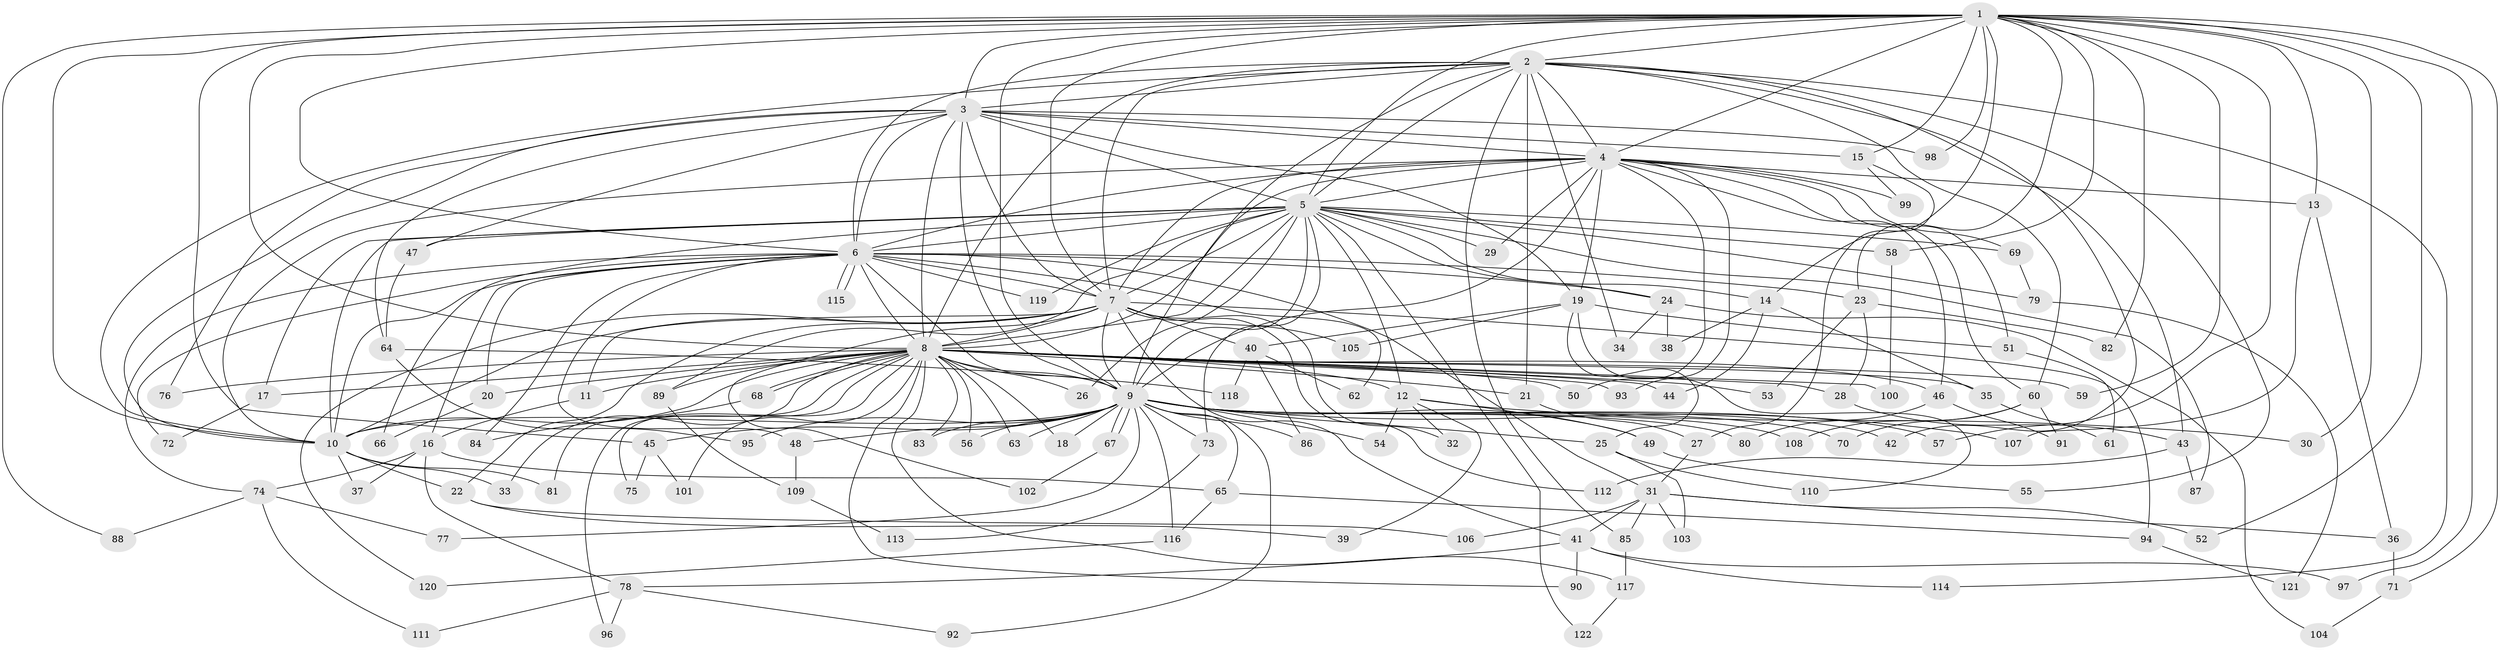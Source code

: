 // Generated by graph-tools (version 1.1) at 2025/11/02/27/25 16:11:01]
// undirected, 122 vertices, 269 edges
graph export_dot {
graph [start="1"]
  node [color=gray90,style=filled];
  1;
  2;
  3;
  4;
  5;
  6;
  7;
  8;
  9;
  10;
  11;
  12;
  13;
  14;
  15;
  16;
  17;
  18;
  19;
  20;
  21;
  22;
  23;
  24;
  25;
  26;
  27;
  28;
  29;
  30;
  31;
  32;
  33;
  34;
  35;
  36;
  37;
  38;
  39;
  40;
  41;
  42;
  43;
  44;
  45;
  46;
  47;
  48;
  49;
  50;
  51;
  52;
  53;
  54;
  55;
  56;
  57;
  58;
  59;
  60;
  61;
  62;
  63;
  64;
  65;
  66;
  67;
  68;
  69;
  70;
  71;
  72;
  73;
  74;
  75;
  76;
  77;
  78;
  79;
  80;
  81;
  82;
  83;
  84;
  85;
  86;
  87;
  88;
  89;
  90;
  91;
  92;
  93;
  94;
  95;
  96;
  97;
  98;
  99;
  100;
  101;
  102;
  103;
  104;
  105;
  106;
  107;
  108;
  109;
  110;
  111;
  112;
  113;
  114;
  115;
  116;
  117;
  118;
  119;
  120;
  121;
  122;
  1 -- 2;
  1 -- 3;
  1 -- 4;
  1 -- 5;
  1 -- 6;
  1 -- 7;
  1 -- 8;
  1 -- 9;
  1 -- 10;
  1 -- 13;
  1 -- 14;
  1 -- 15;
  1 -- 23;
  1 -- 30;
  1 -- 45;
  1 -- 52;
  1 -- 57;
  1 -- 58;
  1 -- 59;
  1 -- 71;
  1 -- 82;
  1 -- 88;
  1 -- 97;
  1 -- 98;
  2 -- 3;
  2 -- 4;
  2 -- 5;
  2 -- 6;
  2 -- 7;
  2 -- 8;
  2 -- 9;
  2 -- 10;
  2 -- 21;
  2 -- 34;
  2 -- 42;
  2 -- 43;
  2 -- 55;
  2 -- 60;
  2 -- 85;
  2 -- 114;
  3 -- 4;
  3 -- 5;
  3 -- 6;
  3 -- 7;
  3 -- 8;
  3 -- 9;
  3 -- 10;
  3 -- 15;
  3 -- 19;
  3 -- 47;
  3 -- 64;
  3 -- 76;
  3 -- 98;
  4 -- 5;
  4 -- 6;
  4 -- 7;
  4 -- 8;
  4 -- 9;
  4 -- 10;
  4 -- 13;
  4 -- 19;
  4 -- 29;
  4 -- 46;
  4 -- 50;
  4 -- 51;
  4 -- 60;
  4 -- 69;
  4 -- 93;
  4 -- 99;
  5 -- 6;
  5 -- 7;
  5 -- 8;
  5 -- 9;
  5 -- 10;
  5 -- 12;
  5 -- 14;
  5 -- 17;
  5 -- 24;
  5 -- 26;
  5 -- 29;
  5 -- 47;
  5 -- 58;
  5 -- 66;
  5 -- 69;
  5 -- 73;
  5 -- 79;
  5 -- 87;
  5 -- 89;
  5 -- 119;
  5 -- 122;
  6 -- 7;
  6 -- 8;
  6 -- 9;
  6 -- 10;
  6 -- 16;
  6 -- 20;
  6 -- 23;
  6 -- 24;
  6 -- 31;
  6 -- 48;
  6 -- 62;
  6 -- 72;
  6 -- 74;
  6 -- 84;
  6 -- 115;
  6 -- 115;
  6 -- 119;
  7 -- 8;
  7 -- 9;
  7 -- 10;
  7 -- 11;
  7 -- 22;
  7 -- 32;
  7 -- 40;
  7 -- 41;
  7 -- 94;
  7 -- 102;
  7 -- 105;
  7 -- 112;
  7 -- 120;
  8 -- 9;
  8 -- 10;
  8 -- 11;
  8 -- 12;
  8 -- 17;
  8 -- 18;
  8 -- 20;
  8 -- 21;
  8 -- 26;
  8 -- 28;
  8 -- 33;
  8 -- 35;
  8 -- 44;
  8 -- 46;
  8 -- 50;
  8 -- 53;
  8 -- 56;
  8 -- 59;
  8 -- 63;
  8 -- 68;
  8 -- 68;
  8 -- 75;
  8 -- 76;
  8 -- 81;
  8 -- 83;
  8 -- 89;
  8 -- 90;
  8 -- 93;
  8 -- 96;
  8 -- 100;
  8 -- 101;
  8 -- 117;
  9 -- 10;
  9 -- 18;
  9 -- 25;
  9 -- 42;
  9 -- 45;
  9 -- 48;
  9 -- 49;
  9 -- 54;
  9 -- 56;
  9 -- 57;
  9 -- 63;
  9 -- 65;
  9 -- 67;
  9 -- 67;
  9 -- 70;
  9 -- 73;
  9 -- 77;
  9 -- 80;
  9 -- 83;
  9 -- 86;
  9 -- 92;
  9 -- 95;
  9 -- 107;
  9 -- 108;
  9 -- 116;
  10 -- 22;
  10 -- 33;
  10 -- 37;
  10 -- 81;
  11 -- 16;
  12 -- 30;
  12 -- 32;
  12 -- 39;
  12 -- 49;
  12 -- 54;
  13 -- 36;
  13 -- 107;
  14 -- 35;
  14 -- 38;
  14 -- 44;
  15 -- 27;
  15 -- 99;
  16 -- 37;
  16 -- 65;
  16 -- 74;
  16 -- 78;
  17 -- 72;
  19 -- 25;
  19 -- 40;
  19 -- 51;
  19 -- 105;
  19 -- 110;
  20 -- 66;
  21 -- 27;
  22 -- 39;
  22 -- 106;
  23 -- 28;
  23 -- 53;
  23 -- 82;
  24 -- 34;
  24 -- 38;
  24 -- 104;
  25 -- 103;
  25 -- 110;
  27 -- 31;
  28 -- 43;
  31 -- 36;
  31 -- 41;
  31 -- 52;
  31 -- 85;
  31 -- 103;
  31 -- 106;
  35 -- 61;
  36 -- 71;
  40 -- 62;
  40 -- 86;
  40 -- 118;
  41 -- 78;
  41 -- 90;
  41 -- 97;
  41 -- 114;
  43 -- 87;
  43 -- 112;
  45 -- 75;
  45 -- 101;
  46 -- 80;
  46 -- 91;
  47 -- 64;
  48 -- 109;
  49 -- 55;
  51 -- 61;
  58 -- 100;
  60 -- 70;
  60 -- 91;
  60 -- 108;
  64 -- 95;
  64 -- 118;
  65 -- 94;
  65 -- 116;
  67 -- 102;
  68 -- 84;
  69 -- 79;
  71 -- 104;
  73 -- 113;
  74 -- 77;
  74 -- 88;
  74 -- 111;
  78 -- 92;
  78 -- 96;
  78 -- 111;
  79 -- 121;
  85 -- 117;
  89 -- 109;
  94 -- 121;
  109 -- 113;
  116 -- 120;
  117 -- 122;
}
